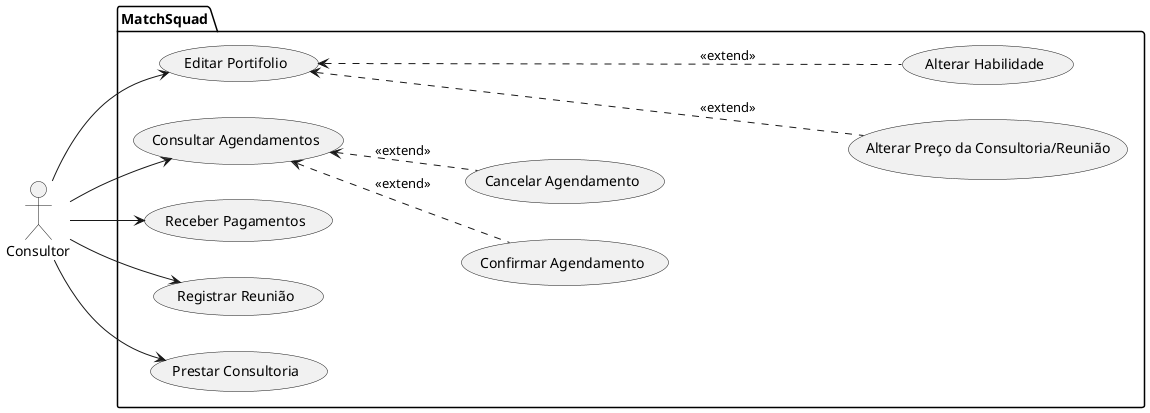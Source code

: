 @startuml "Consultor use-cases"

left to right direction

actor Consultor as CO

package MatchSquad{
usecase "Consultar Agendamentos" as UC1
usecase "Confirmar Agendamento" as UC2
usecase "Cancelar Agendamento" as UC3
usecase "Editar Portifolio" as UC4
usecase "Receber Pagamentos" as UC5
usecase "Registrar Reunião" as UC6
usecase "Prestar Consultoria" as UC7
usecase "Alterar Preço da Consultoria/Reunião" as UC8
usecase "Alterar Habilidade" as UC9
}

CO --> UC1
CO --> UC4
CO --> UC5
CO --> UC6
CO --> UC7


(UC2).up.>(UC1) : <<extend>>
(UC3).up.>(UC1) : <<extend>>

(UC8)..up..>(UC4) : <<extend>>
(UC9)..up..>(UC4) : <<extend>>

@enduml